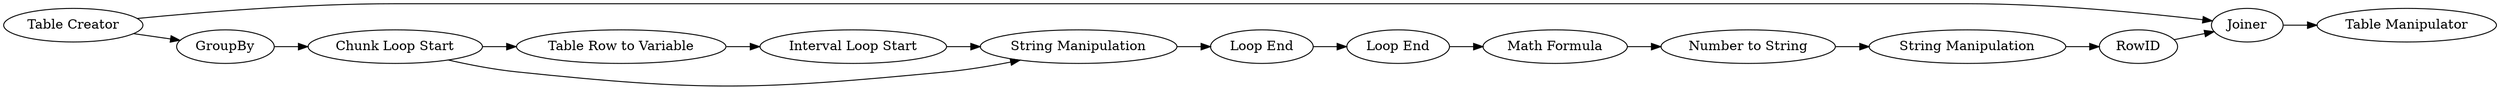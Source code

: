 digraph {
	"4332082021923377193_13" [label=Joiner]
	"4332082021923377193_4" [label="Table Row to Variable"]
	"4332082021923377193_6" [label="Interval Loop Start"]
	"4332082021923377193_8" [label="Loop End"]
	"4332082021923377193_2" [label=GroupBy]
	"4332082021923377193_11" [label="Number to String"]
	"4332082021923377193_15" [label="Table Manipulator"]
	"4332082021923377193_7" [label="String Manipulation"]
	"4332082021923377193_5" [label="Chunk Loop Start"]
	"4332082021923377193_14" [label=RowID]
	"4332082021923377193_10" [label="Math Formula"]
	"4332082021923377193_9" [label="Loop End"]
	"4332082021923377193_1" [label="Table Creator"]
	"4332082021923377193_12" [label="String Manipulation"]
	"4332082021923377193_2" -> "4332082021923377193_5"
	"4332082021923377193_13" -> "4332082021923377193_15"
	"4332082021923377193_7" -> "4332082021923377193_8"
	"4332082021923377193_1" -> "4332082021923377193_13"
	"4332082021923377193_1" -> "4332082021923377193_2"
	"4332082021923377193_4" -> "4332082021923377193_6"
	"4332082021923377193_9" -> "4332082021923377193_10"
	"4332082021923377193_11" -> "4332082021923377193_12"
	"4332082021923377193_14" -> "4332082021923377193_13"
	"4332082021923377193_6" -> "4332082021923377193_7"
	"4332082021923377193_8" -> "4332082021923377193_9"
	"4332082021923377193_10" -> "4332082021923377193_11"
	"4332082021923377193_5" -> "4332082021923377193_4"
	"4332082021923377193_5" -> "4332082021923377193_7"
	"4332082021923377193_12" -> "4332082021923377193_14"
	rankdir=LR
}
